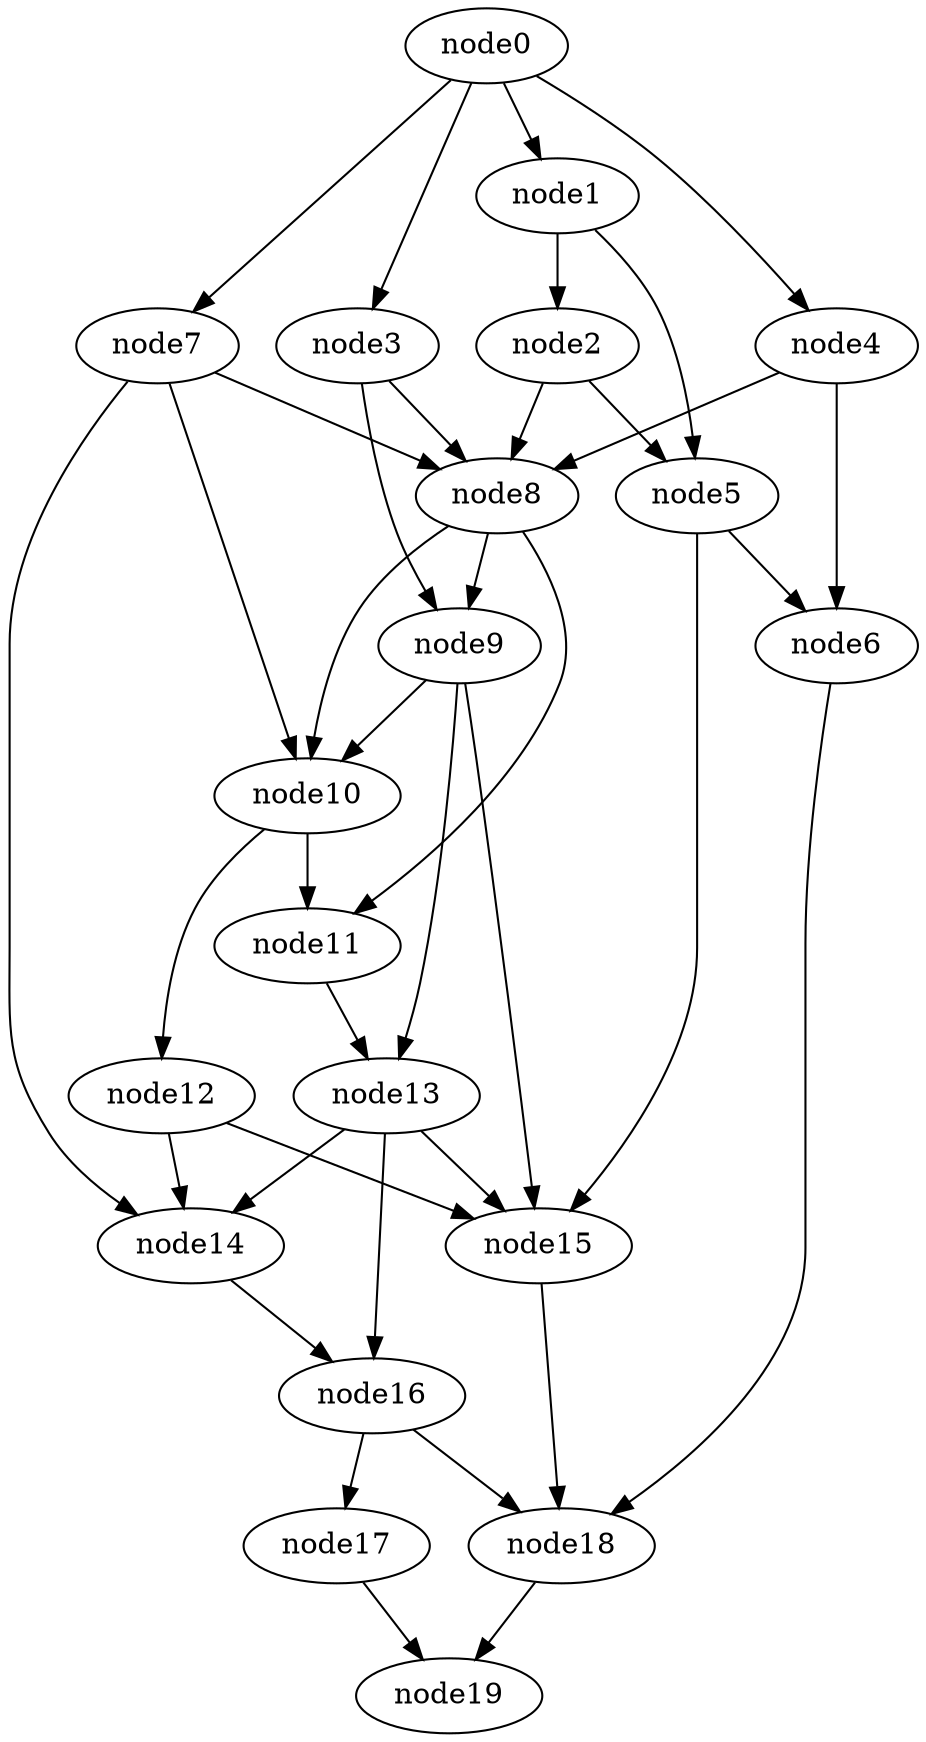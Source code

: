 digraph g{
	node19
	node18 -> node19
	node17 -> node19
	node16 -> node18
	node16 -> node17
	node15 -> node18
	node14 -> node16
	node13 -> node16
	node13 -> node15
	node13 -> node14
	node12 -> node15
	node12 -> node14
	node11 -> node13
	node10 -> node12
	node10 -> node11
	node9 -> node15
	node9 -> node13
	node9 -> node10
	node8 -> node11
	node8 -> node10
	node8 -> node9
	node7 -> node14
	node7 -> node10
	node7 -> node8
	node6 -> node18
	node5 -> node15
	node5 -> node6
	node4 -> node8
	node4 -> node6
	node3 -> node9
	node3 -> node8
	node2 -> node8
	node2 -> node5
	node1 -> node5
	node1 -> node2
	node0 -> node7
	node0 -> node4
	node0 -> node3
	node0 -> node1
}
